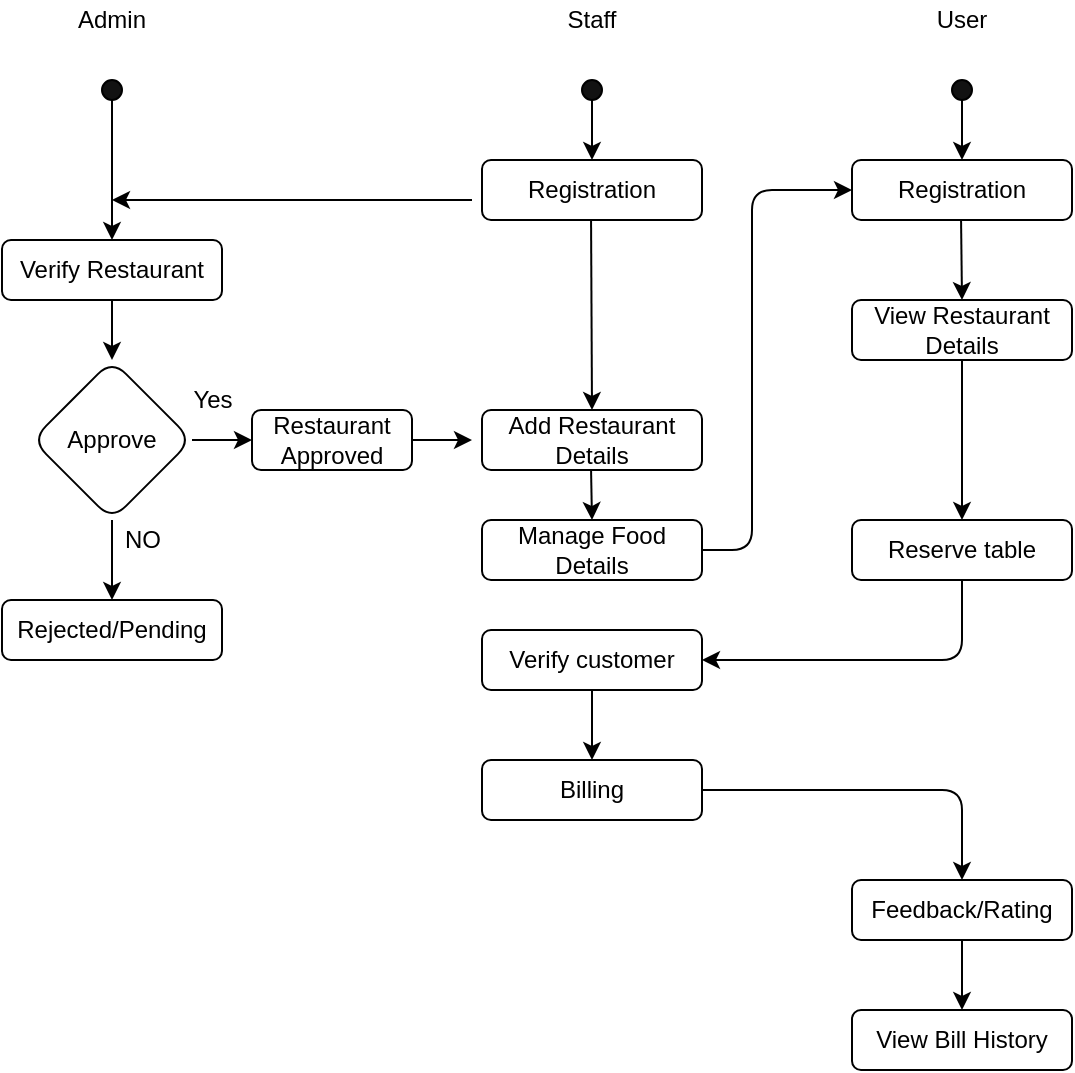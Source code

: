 <mxfile version="13.10.2" type="device"><diagram id="C5RBs43oDa-KdzZeNtuy" name="Page-1"><mxGraphModel dx="868" dy="393" grid="1" gridSize="10" guides="1" tooltips="1" connect="1" arrows="1" fold="1" page="1" pageScale="1" pageWidth="827" pageHeight="1169" math="0" shadow="0"><root><mxCell id="WIyWlLk6GJQsqaUBKTNV-0"/><mxCell id="WIyWlLk6GJQsqaUBKTNV-1" parent="WIyWlLk6GJQsqaUBKTNV-0"/><mxCell id="QVtVxt239MPwpd3h4tuS-45" value="" style="edgeStyle=orthogonalEdgeStyle;rounded=0;orthogonalLoop=1;jettySize=auto;html=1;exitX=1;exitY=0.5;exitDx=0;exitDy=0;" parent="WIyWlLk6GJQsqaUBKTNV-1" source="QVtVxt239MPwpd3h4tuS-26" edge="1"><mxGeometry relative="1" as="geometry"><mxPoint x="340.01" y="319.529" as="sourcePoint"/><mxPoint x="340" y="320" as="targetPoint"/><Array as="points"><mxPoint x="330" y="320"/><mxPoint x="330" y="320"/></Array></mxGeometry></mxCell><mxCell id="QVtVxt239MPwpd3h4tuS-4" value="Admin" style="text;html=1;strokeColor=none;fillColor=none;align=center;verticalAlign=middle;whiteSpace=wrap;rounded=0;" parent="WIyWlLk6GJQsqaUBKTNV-1" vertex="1"><mxGeometry x="140" y="100" width="40" height="20" as="geometry"/></mxCell><mxCell id="QVtVxt239MPwpd3h4tuS-5" value="Staff" style="text;html=1;strokeColor=none;fillColor=none;align=center;verticalAlign=middle;whiteSpace=wrap;rounded=0;" parent="WIyWlLk6GJQsqaUBKTNV-1" vertex="1"><mxGeometry x="380" y="100" width="40" height="20" as="geometry"/></mxCell><mxCell id="QVtVxt239MPwpd3h4tuS-6" value="User" style="text;html=1;strokeColor=none;fillColor=none;align=center;verticalAlign=middle;whiteSpace=wrap;rounded=0;" parent="WIyWlLk6GJQsqaUBKTNV-1" vertex="1"><mxGeometry x="565" y="100" width="40" height="20" as="geometry"/></mxCell><mxCell id="QVtVxt239MPwpd3h4tuS-15" value="" style="ellipse;whiteSpace=wrap;html=1;aspect=fixed;fillColor=#121212;" parent="WIyWlLk6GJQsqaUBKTNV-1" vertex="1"><mxGeometry x="155" y="140" width="10" height="10" as="geometry"/></mxCell><mxCell id="QVtVxt239MPwpd3h4tuS-16" value="" style="ellipse;whiteSpace=wrap;html=1;aspect=fixed;fillColor=#121212;" parent="WIyWlLk6GJQsqaUBKTNV-1" vertex="1"><mxGeometry x="395" y="140" width="10" height="10" as="geometry"/></mxCell><mxCell id="QVtVxt239MPwpd3h4tuS-17" value="" style="ellipse;whiteSpace=wrap;html=1;aspect=fixed;fillColor=#121212;" parent="WIyWlLk6GJQsqaUBKTNV-1" vertex="1"><mxGeometry x="580" y="140" width="10" height="10" as="geometry"/></mxCell><mxCell id="QVtVxt239MPwpd3h4tuS-20" value="Verify Restaurant" style="rounded=1;whiteSpace=wrap;html=1;fillColor=#FFFFFF;shadow=0;sketch=0;glass=0;" parent="WIyWlLk6GJQsqaUBKTNV-1" vertex="1"><mxGeometry x="105" y="220" width="110" height="30" as="geometry"/></mxCell><mxCell id="QVtVxt239MPwpd3h4tuS-21" value="" style="endArrow=classic;html=1;entryX=0.5;entryY=0;entryDx=0;entryDy=0;exitX=0.5;exitY=1;exitDx=0;exitDy=0;" parent="WIyWlLk6GJQsqaUBKTNV-1" source="QVtVxt239MPwpd3h4tuS-15" target="QVtVxt239MPwpd3h4tuS-20" edge="1"><mxGeometry width="50" height="50" relative="1" as="geometry"><mxPoint x="180" y="160" as="sourcePoint"/><mxPoint x="410" y="120" as="targetPoint"/></mxGeometry></mxCell><mxCell id="QVtVxt239MPwpd3h4tuS-22" value="Approve&lt;span style=&quot;color: rgba(0 , 0 , 0 , 0) ; font-family: monospace ; font-size: 0px&quot;&gt;%3CmxGraphModel%3E%3Croot%3E%3CmxCell%20id%3D%220%22%2F%3E%3CmxCell%20id%3D%221%22%20parent%3D%220%22%2F%3E%3CmxCell%20id%3D%222%22%20value%3D%22%22%20style%3D%22endArrow%3Dclassic%3Bhtml%3D1%3BentryX%3D0.5%3BentryY%3D0%3BentryDx%3D0%3BentryDy%3D0%3BexitX%3D0.5%3BexitY%3D1%3BexitDx%3D0%3BexitDy%3D0%3B%22%20edge%3D%221%22%20parent%3D%221%22%3E%3CmxGeometry%20width%3D%2250%22%20height%3D%2250%22%20relative%3D%221%22%20as%3D%22geometry%22%3E%3CmxPoint%20x%3D%22160%22%20y%3D%22150%22%20as%3D%22sourcePoint%22%2F%3E%3CmxPoint%20x%3D%22160%22%20y%3D%22200%22%20as%3D%22targetPoint%22%2F%3E%3C%2FmxGeometry%3E%3C%2FmxCell%3E%3C%2Froot%3E%3C%2FmxGraphModel%3E&lt;/span&gt;" style="rhombus;whiteSpace=wrap;html=1;rounded=1;shadow=0;glass=0;sketch=0;fillColor=#FFFFFF;gradientColor=none;" parent="WIyWlLk6GJQsqaUBKTNV-1" vertex="1"><mxGeometry x="120" y="280" width="80" height="80" as="geometry"/></mxCell><mxCell id="QVtVxt239MPwpd3h4tuS-24" value="" style="endArrow=classic;html=1;exitX=1;exitY=0.5;exitDx=0;exitDy=0;entryX=0;entryY=0.5;entryDx=0;entryDy=0;" parent="WIyWlLk6GJQsqaUBKTNV-1" source="QVtVxt239MPwpd3h4tuS-22" target="QVtVxt239MPwpd3h4tuS-26" edge="1"><mxGeometry width="50" height="50" relative="1" as="geometry"><mxPoint x="240" y="300" as="sourcePoint"/><mxPoint x="240" y="320" as="targetPoint"/></mxGeometry></mxCell><mxCell id="QVtVxt239MPwpd3h4tuS-25" value="Yes" style="text;html=1;align=center;verticalAlign=middle;resizable=0;points=[];autosize=1;" parent="WIyWlLk6GJQsqaUBKTNV-1" vertex="1"><mxGeometry x="190" y="290" width="40" height="20" as="geometry"/></mxCell><mxCell id="QVtVxt239MPwpd3h4tuS-26" value="Restaurant Approved" style="rounded=1;whiteSpace=wrap;html=1;fillColor=#FFFFFF;shadow=0;sketch=0;glass=0;" parent="WIyWlLk6GJQsqaUBKTNV-1" vertex="1"><mxGeometry x="230" y="305" width="80" height="30" as="geometry"/></mxCell><mxCell id="QVtVxt239MPwpd3h4tuS-27" value="Rejected/Pending" style="rounded=1;whiteSpace=wrap;html=1;fillColor=#FFFFFF;shadow=0;sketch=0;glass=0;" parent="WIyWlLk6GJQsqaUBKTNV-1" vertex="1"><mxGeometry x="105" y="400" width="110" height="30" as="geometry"/></mxCell><mxCell id="QVtVxt239MPwpd3h4tuS-29" value="" style="edgeStyle=orthogonalEdgeStyle;rounded=0;orthogonalLoop=1;jettySize=auto;html=1;entryX=0.5;entryY=0;entryDx=0;entryDy=0;exitX=0.5;exitY=1;exitDx=0;exitDy=0;" parent="WIyWlLk6GJQsqaUBKTNV-1" source="QVtVxt239MPwpd3h4tuS-22" target="QVtVxt239MPwpd3h4tuS-27" edge="1"><mxGeometry relative="1" as="geometry"><mxPoint x="170" y="290" as="sourcePoint"/><mxPoint x="170" y="240" as="targetPoint"/><Array as="points"><mxPoint x="160" y="380"/><mxPoint x="160" y="380"/></Array></mxGeometry></mxCell><mxCell id="QVtVxt239MPwpd3h4tuS-30" value="" style="edgeStyle=orthogonalEdgeStyle;rounded=0;orthogonalLoop=1;jettySize=auto;html=1;exitX=0.5;exitY=1;exitDx=0;exitDy=0;entryX=0.5;entryY=0;entryDx=0;entryDy=0;" parent="WIyWlLk6GJQsqaUBKTNV-1" source="QVtVxt239MPwpd3h4tuS-20" target="QVtVxt239MPwpd3h4tuS-22" edge="1"><mxGeometry relative="1" as="geometry"><mxPoint x="180" y="330" as="sourcePoint"/><mxPoint x="180" y="280" as="targetPoint"/></mxGeometry></mxCell><mxCell id="QVtVxt239MPwpd3h4tuS-31" value="NO" style="text;html=1;align=center;verticalAlign=middle;resizable=0;points=[];autosize=1;" parent="WIyWlLk6GJQsqaUBKTNV-1" vertex="1"><mxGeometry x="160" y="360" width="30" height="20" as="geometry"/></mxCell><mxCell id="QVtVxt239MPwpd3h4tuS-35" value="Registration" style="rounded=1;whiteSpace=wrap;html=1;fillColor=#FFFFFF;shadow=0;sketch=0;glass=0;" parent="WIyWlLk6GJQsqaUBKTNV-1" vertex="1"><mxGeometry x="345" y="180" width="110" height="30" as="geometry"/></mxCell><mxCell id="QVtVxt239MPwpd3h4tuS-36" value="" style="endArrow=classic;html=1;entryX=0.5;entryY=0;entryDx=0;entryDy=0;exitX=0.5;exitY=1;exitDx=0;exitDy=0;" parent="WIyWlLk6GJQsqaUBKTNV-1" target="QVtVxt239MPwpd3h4tuS-35" edge="1"><mxGeometry width="50" height="50" relative="1" as="geometry"><mxPoint x="400" y="150" as="sourcePoint"/><mxPoint x="650" y="120" as="targetPoint"/></mxGeometry></mxCell><mxCell id="QVtVxt239MPwpd3h4tuS-43" value="" style="endArrow=classic;html=1;" parent="WIyWlLk6GJQsqaUBKTNV-1" edge="1"><mxGeometry width="50" height="50" relative="1" as="geometry"><mxPoint x="340" y="200" as="sourcePoint"/><mxPoint x="160" y="200" as="targetPoint"/></mxGeometry></mxCell><mxCell id="QVtVxt239MPwpd3h4tuS-49" value="Add Restaurant Details" style="rounded=1;whiteSpace=wrap;html=1;fillColor=#FFFFFF;shadow=0;sketch=0;glass=0;" parent="WIyWlLk6GJQsqaUBKTNV-1" vertex="1"><mxGeometry x="345" y="305" width="110" height="30" as="geometry"/></mxCell><mxCell id="QVtVxt239MPwpd3h4tuS-50" value="" style="endArrow=classic;html=1;entryX=0.5;entryY=0;entryDx=0;entryDy=0;exitX=0.5;exitY=1;exitDx=0;exitDy=0;" parent="WIyWlLk6GJQsqaUBKTNV-1" target="QVtVxt239MPwpd3h4tuS-49" edge="1"><mxGeometry width="50" height="50" relative="1" as="geometry"><mxPoint x="399.53" y="210" as="sourcePoint"/><mxPoint x="399.53" y="280" as="targetPoint"/></mxGeometry></mxCell><mxCell id="QVtVxt239MPwpd3h4tuS-51" value="Manage Food Details" style="rounded=1;whiteSpace=wrap;html=1;fillColor=#FFFFFF;shadow=0;sketch=0;glass=0;" parent="WIyWlLk6GJQsqaUBKTNV-1" vertex="1"><mxGeometry x="345" y="360" width="110" height="30" as="geometry"/></mxCell><mxCell id="QVtVxt239MPwpd3h4tuS-52" value="" style="endArrow=classic;html=1;entryX=0.5;entryY=0;entryDx=0;entryDy=0;exitX=0.5;exitY=1;exitDx=0;exitDy=0;" parent="WIyWlLk6GJQsqaUBKTNV-1" target="QVtVxt239MPwpd3h4tuS-51" edge="1"><mxGeometry width="50" height="50" relative="1" as="geometry"><mxPoint x="399.53" y="335" as="sourcePoint"/><mxPoint x="399.53" y="405" as="targetPoint"/></mxGeometry></mxCell><mxCell id="QVtVxt239MPwpd3h4tuS-53" value="Verify customer" style="rounded=1;whiteSpace=wrap;html=1;fillColor=#FFFFFF;shadow=0;sketch=0;glass=0;" parent="WIyWlLk6GJQsqaUBKTNV-1" vertex="1"><mxGeometry x="345" y="415" width="110" height="30" as="geometry"/></mxCell><mxCell id="QVtVxt239MPwpd3h4tuS-56" value="" style="endArrow=classic;html=1;exitX=0.5;exitY=1;exitDx=0;exitDy=0;entryX=0.5;entryY=0;entryDx=0;entryDy=0;" parent="WIyWlLk6GJQsqaUBKTNV-1" source="QVtVxt239MPwpd3h4tuS-53" target="QVtVxt239MPwpd3h4tuS-75" edge="1"><mxGeometry width="50" height="50" relative="1" as="geometry"><mxPoint x="399.53" y="459" as="sourcePoint"/><mxPoint x="400" y="520" as="targetPoint"/></mxGeometry></mxCell><mxCell id="QVtVxt239MPwpd3h4tuS-57" value="Registration" style="rounded=1;whiteSpace=wrap;html=1;fillColor=#FFFFFF;shadow=0;sketch=0;glass=0;" parent="WIyWlLk6GJQsqaUBKTNV-1" vertex="1"><mxGeometry x="530" y="180" width="110" height="30" as="geometry"/></mxCell><mxCell id="QVtVxt239MPwpd3h4tuS-58" value="" style="endArrow=classic;html=1;entryX=0.5;entryY=0;entryDx=0;entryDy=0;exitX=0.5;exitY=1;exitDx=0;exitDy=0;" parent="WIyWlLk6GJQsqaUBKTNV-1" source="QVtVxt239MPwpd3h4tuS-17" target="QVtVxt239MPwpd3h4tuS-57" edge="1"><mxGeometry width="50" height="50" relative="1" as="geometry"><mxPoint x="639.53" y="155" as="sourcePoint"/><mxPoint x="639.53" y="225" as="targetPoint"/></mxGeometry></mxCell><mxCell id="QVtVxt239MPwpd3h4tuS-59" value="View Restaurant Details&lt;span style=&quot;color: rgba(0 , 0 , 0 , 0) ; font-family: monospace ; font-size: 0px&quot;&gt;%3CmxGraphModel%3E%3Croot%3E%3CmxCell%20id%3D%220%22%2F%3E%3CmxCell%20id%3D%221%22%20parent%3D%220%22%2F%3E%3CmxCell%20id%3D%222%22%20value%3D%22Add%20Restaurant%20Details%22%20style%3D%22rounded%3D1%3BwhiteSpace%3Dwrap%3Bhtml%3D1%3BfillColor%3D%23FFFFFF%3Bshadow%3D0%3Bsketch%3D0%3Bglass%3D0%3B%22%20vertex%3D%221%22%20parent%3D%221%22%3E%3CmxGeometry%20x%3D%22345%22%20y%3D%22305%22%20width%3D%22110%22%20height%3D%2230%22%20as%3D%22geometry%22%2F%3E%3C%2FmxCell%3E%3CmxCell%20id%3D%223%22%20value%3D%22%22%20style%3D%22endArrow%3Dclassic%3Bhtml%3D1%3BentryX%3D0.5%3BentryY%3D0%3BentryDx%3D0%3BentryDy%3D0%3BexitX%3D0.5%3BexitY%3D1%3BexitDx%3D0%3BexitDy%3D0%3B%22%20edge%3D%221%22%20target%3D%222%22%20parent%3D%221%22%3E%3CmxGeometry%20width%3D%2250%22%20height%3D%2250%22%20relative%3D%221%22%20as%3D%22geometry%22%3E%3CmxPoint%20x%3D%22399.53%22%20y%3D%22210%22%20as%3D%22sourcePoint%22%2F%3E%3CmxPoint%20x%3D%22399.53%22%20y%3D%22280%22%20as%3D%22targetPoint%22%2F%3E%3C%2FmxGeometry%3E%3C%2FmxCell%3E%3C%2Froot%3E%3C%2FmxGraphModel%3E&lt;/span&gt;" style="rounded=1;whiteSpace=wrap;html=1;fillColor=#FFFFFF;shadow=0;sketch=0;glass=0;" parent="WIyWlLk6GJQsqaUBKTNV-1" vertex="1"><mxGeometry x="530" y="250" width="110" height="30" as="geometry"/></mxCell><mxCell id="QVtVxt239MPwpd3h4tuS-60" value="" style="endArrow=classic;html=1;entryX=0.5;entryY=0;entryDx=0;entryDy=0;exitX=0.5;exitY=1;exitDx=0;exitDy=0;" parent="WIyWlLk6GJQsqaUBKTNV-1" target="QVtVxt239MPwpd3h4tuS-59" edge="1"><mxGeometry width="50" height="50" relative="1" as="geometry"><mxPoint x="584.53" y="210" as="sourcePoint"/><mxPoint x="584.53" y="280" as="targetPoint"/></mxGeometry></mxCell><mxCell id="QVtVxt239MPwpd3h4tuS-62" value="" style="endArrow=classic;html=1;entryX=0.5;entryY=0;entryDx=0;entryDy=0;exitX=0.5;exitY=1;exitDx=0;exitDy=0;exitPerimeter=0;" parent="WIyWlLk6GJQsqaUBKTNV-1" source="QVtVxt239MPwpd3h4tuS-59" target="QVtVxt239MPwpd3h4tuS-65" edge="1"><mxGeometry width="50" height="50" relative="1" as="geometry"><mxPoint x="584.53" y="290" as="sourcePoint"/><mxPoint x="585" y="305" as="targetPoint"/></mxGeometry></mxCell><mxCell id="QVtVxt239MPwpd3h4tuS-65" value="Reserve table" style="rounded=1;whiteSpace=wrap;html=1;fillColor=#FFFFFF;shadow=0;sketch=0;glass=0;" parent="WIyWlLk6GJQsqaUBKTNV-1" vertex="1"><mxGeometry x="530" y="360" width="110" height="30" as="geometry"/></mxCell><mxCell id="QVtVxt239MPwpd3h4tuS-68" value="" style="endArrow=classic;html=1;entryX=1;entryY=0.5;entryDx=0;entryDy=0;exitX=0.5;exitY=1;exitDx=0;exitDy=0;exitPerimeter=0;" parent="WIyWlLk6GJQsqaUBKTNV-1" target="QVtVxt239MPwpd3h4tuS-53" edge="1"><mxGeometry width="50" height="50" relative="1" as="geometry"><mxPoint x="585" y="390" as="sourcePoint"/><mxPoint x="584.53" y="470" as="targetPoint"/><Array as="points"><mxPoint x="585" y="430"/></Array></mxGeometry></mxCell><mxCell id="QVtVxt239MPwpd3h4tuS-71" value="Feedback/Rating" style="rounded=1;whiteSpace=wrap;html=1;fillColor=#FFFFFF;shadow=0;sketch=0;glass=0;" parent="WIyWlLk6GJQsqaUBKTNV-1" vertex="1"><mxGeometry x="530" y="540" width="110" height="30" as="geometry"/></mxCell><mxCell id="QVtVxt239MPwpd3h4tuS-72" value="" style="endArrow=classic;html=1;entryX=0.5;entryY=0;entryDx=0;entryDy=0;exitX=1;exitY=0.5;exitDx=0;exitDy=0;" parent="WIyWlLk6GJQsqaUBKTNV-1" target="QVtVxt239MPwpd3h4tuS-71" edge="1" source="QVtVxt239MPwpd3h4tuS-75"><mxGeometry width="50" height="50" relative="1" as="geometry"><mxPoint x="585" y="585" as="sourcePoint"/><mxPoint x="584.53" y="580" as="targetPoint"/><Array as="points"><mxPoint x="585" y="495"/></Array></mxGeometry></mxCell><mxCell id="QVtVxt239MPwpd3h4tuS-75" value="Billing" style="rounded=1;whiteSpace=wrap;html=1;fillColor=#FFFFFF;shadow=0;sketch=0;glass=0;" parent="WIyWlLk6GJQsqaUBKTNV-1" vertex="1"><mxGeometry x="345" y="480" width="110" height="30" as="geometry"/></mxCell><mxCell id="4v6-xZkBzvsn8nVMSKkG-0" value="" style="endArrow=classic;html=1;entryX=0;entryY=0.5;entryDx=0;entryDy=0;exitX=1;exitY=0.5;exitDx=0;exitDy=0;" edge="1" parent="WIyWlLk6GJQsqaUBKTNV-1" source="QVtVxt239MPwpd3h4tuS-51" target="QVtVxt239MPwpd3h4tuS-57"><mxGeometry width="50" height="50" relative="1" as="geometry"><mxPoint x="409.53" y="220" as="sourcePoint"/><mxPoint x="410" y="315" as="targetPoint"/><Array as="points"><mxPoint x="480" y="375"/><mxPoint x="480" y="195"/></Array></mxGeometry></mxCell><mxCell id="4v6-xZkBzvsn8nVMSKkG-1" value="" style="endArrow=classic;html=1;exitX=0.5;exitY=1;exitDx=0;exitDy=0;entryX=0.5;entryY=0;entryDx=0;entryDy=0;" edge="1" parent="WIyWlLk6GJQsqaUBKTNV-1" target="4v6-xZkBzvsn8nVMSKkG-2"><mxGeometry width="50" height="50" relative="1" as="geometry"><mxPoint x="585" y="570" as="sourcePoint"/><mxPoint x="585" y="645" as="targetPoint"/></mxGeometry></mxCell><mxCell id="4v6-xZkBzvsn8nVMSKkG-2" value="View Bill History" style="rounded=1;whiteSpace=wrap;html=1;fillColor=#FFFFFF;shadow=0;sketch=0;glass=0;" vertex="1" parent="WIyWlLk6GJQsqaUBKTNV-1"><mxGeometry x="530" y="605" width="110" height="30" as="geometry"/></mxCell></root></mxGraphModel></diagram></mxfile>